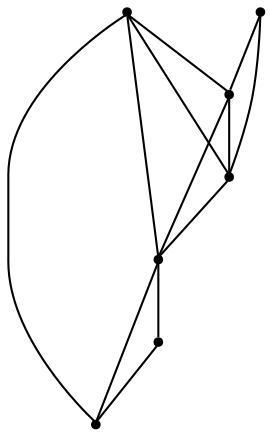 graph {
  node [shape=point,comment="{\"directed\":false,\"doi\":\"10.1007/978-3-319-50106-2_13\",\"figure\":\"1 (4)\"}"]

  v0 [pos="536.6688380409599,1338.2963409345605"]
  v1 [pos="507.28499585616055,1303.4620152278649"]
  v2 [pos="479.6139235991586,1352.0067259961932"]
  v3 [pos="469.3039201130825,1240.7860964071058"]
  v4 [pos="400.39296108861146,1344.5930432374867"]
  v5 [pos="375.9765666088502,1249.1123889518399"]
  v6 [pos="431.8646494829994,1292.202043398838"]

  v0 -- v4 [id="-2",pos="536.6688380409599,1338.2963409345605 530.009429717816,1345.8764961305455 527.1131362627208,1355.207091835851 518.4284209387943,1363.8333908584614 509.7478706562269,1372.463759489928 495.27889850482825,1380.3899586139762 477.70525365353836,1382.0235250439546 460.1358056378165,1383.6528946897997 439.46165312799445,1378.989758816852 426.1262081104787,1371.5762032334221 412.79492813432205,1364.158450865859 406.7981270206947,1353.9902787878143 400.39296108861146,1344.5930432374867"]
  v1 -- v4 [id="-3",pos="507.28499585616055,1303.4620152278649 505.278696104166,1304.1239344263215 503.0679200452405,1305.223077122321 498.4460786193166,1307.5209413609273 489.5863043814677,1311.9298538556327 471.86265445282845,1320.7395396273305 458.6605543472251,1326.457085719893 445.4584542416218,1332.1662382441893 436.77790395905447,1334.7790543052174 427.8848093903319,1337.158630908668 418.9959116571774,1339.5340107279858 409.902799720586,1341.6800935233057 400.39296108861146,1344.5930432374867"]
  v4 -- v6 [id="-4",pos="400.39296108861146,1344.5930432374867 400.23875917569404,1338.279680973305 400.23875917569404,1338.279680973305 400.23875917569404,1338.279680973305 399.9845644759467,1333.0122081851948 399.4636481581655,1322.4689962159855 404.7353187505748,1313.8886074682855 410.006989342984,1305.3082187205855 421.06708180422464,1298.6863292349847 426.5971121377405,1295.3734132753946 431.8646494829994,1292.202043398838 431.8646494829994,1292.202043398838 431.8646494829994,1292.202043398838"]
  v6 -- v3 [id="-5",pos="431.8646494829994,1292.202043398838 435.58606624614265,1287.3555207768025 435.58606624614265,1287.3555207768025 435.58606624614265,1287.3555207768025 439.67006416699934,1283.2049012691962 447.83386317314466,1274.9036622539836 454.1932136502766,1266.369183781194 460.5525641274085,1257.8345781331273 465.0991041985998,1249.0666058522065 469.3039201130825,1240.7860964071058"]
  v2 -- v6 [id="-7",pos="479.6139235991586,1352.0067259961932 475.32990831043315,1347.5643664037002 475.32990831043315,1347.5643664037002 475.32990831043315,1347.5643664037002 470.7999966104699,1343.5971336451814 461.7360717576019,1335.662540952867 453.8389625752816,1325.8236256663529 445.9460502285293,1315.9847103798388 439.21582030517436,1304.2455421079815 435.84862282281733,1298.3737324047092 431.8646494829994,1292.202043398838 431.8646494829994,1292.202043398838 431.8646494829994,1292.202043398838"]
  v1 -- v3 [id="-11",pos="507.28499585616055,1303.4620152278649 507.05632084612256,1301.515911119611 506.8275468304432,1300.048652726834 506.38900325658824,1297.236022378817 505.4638553675014,1291.3518766736993 503.6218896720463,1279.5918516564532 497.3667288173124,1269.1361362776547 491.1115679625785,1258.680420898856 480.44737698992503,1249.5290151585048 475.1465193137924,1245.0159461121334 472.2972063595214,1242.5858365018807 470.9987561661371,1241.4979550280218 469.3039201130825,1240.7860964071058"]
  v0 -- v2 [id="-12",pos="536.6688380409599,1338.2963409345605 526.2880129546728,1341.7759836819826 514.3986003498162,1345.8766233058222 504.8387494273222,1348.2102896343627 495.27889850482825,1350.53975917877 488.04441242912895,1351.1023826031549 479.6139235991586,1352.0067259961932"]
  v1 -- v6 [id="-14",pos="507.28499585616055,1303.4620152278649 497.5500860197443,1297.6570997201684 487.3192819079109,1291.5019435002757 474.7089674116131,1289.5433170628996 462.09862112110653,1287.5846906255235 447.11289769328584,1289.822593970664 439.6200200822711,1290.943516860024 431.8646494829994,1292.202043398838 431.8646494829994,1292.202043398838 431.8646494829994,1292.202043398838"]
  v5 -- v3 [id="-15",pos="375.9765666088502,1249.1123889518399 382.56512153757416,1247.062196315197 382.56512153757416,1247.062196315197 382.56512153757416,1247.062196315197 388.8202823923081,1244.870203244967 401.3264390604167,1240.4820203203735 416.87892605517874,1238.9943239328384 432.43557809130004,1237.5024307611704 451.0426937012251,1238.9026305582947 460.3441848826125,1239.5986608480005 469.3039201130825,1240.7860964071058 469.3039201130825,1240.7860964071058 469.3039201130825,1240.7860964071058"]
  v1 -- v2 [id="-16",pos="507.28499585616055,1303.4620152278649 506.4431805884669,1314.071994217373 505.09714096263764,1324.331732494685 500.44637947483955,1332.3079115024996 495.7956497812503,1340.280020901458 487.83606497854174,1345.9725134644991 479.6139235991586,1352.0067259961932"]
  v6 -- v5 [id="-17",pos="431.8646494829994,1292.202043398838 424.32179137567414,1289.2683641145452 424.32179137567414,1289.2683641145452 424.32179137567414,1289.2683641145452 417.75822669510535,1286.747114252784 404.6311291281767,1281.713135272805 395.5380171915854,1274.6204429126399 386.44074021363485,1267.531820161331 381.3732838246624,1258.393004773379 375.9765666088502,1249.1123889518399"]
  v2 -- v4 [id="-19",pos="479.6139235991586,1352.0067259961932 472.90035384124053,1353.8112159981365 472.90035384124053,1353.8112159981365 472.90035384124053,1353.8112159981365 465.6158554750218,1355.3988721532046 451.0426937012251,1358.5702420297612 437.7572609742287,1357.1241319577266 424.4801265357419,1355.678149060969 412.48655610269606,1349.61468621562 406.49395182463684,1346.5809199885175 400.39296108861146,1344.5930432374867 400.39296108861146,1344.5930432374867 400.39296108861146,1344.5930432374867"]
}